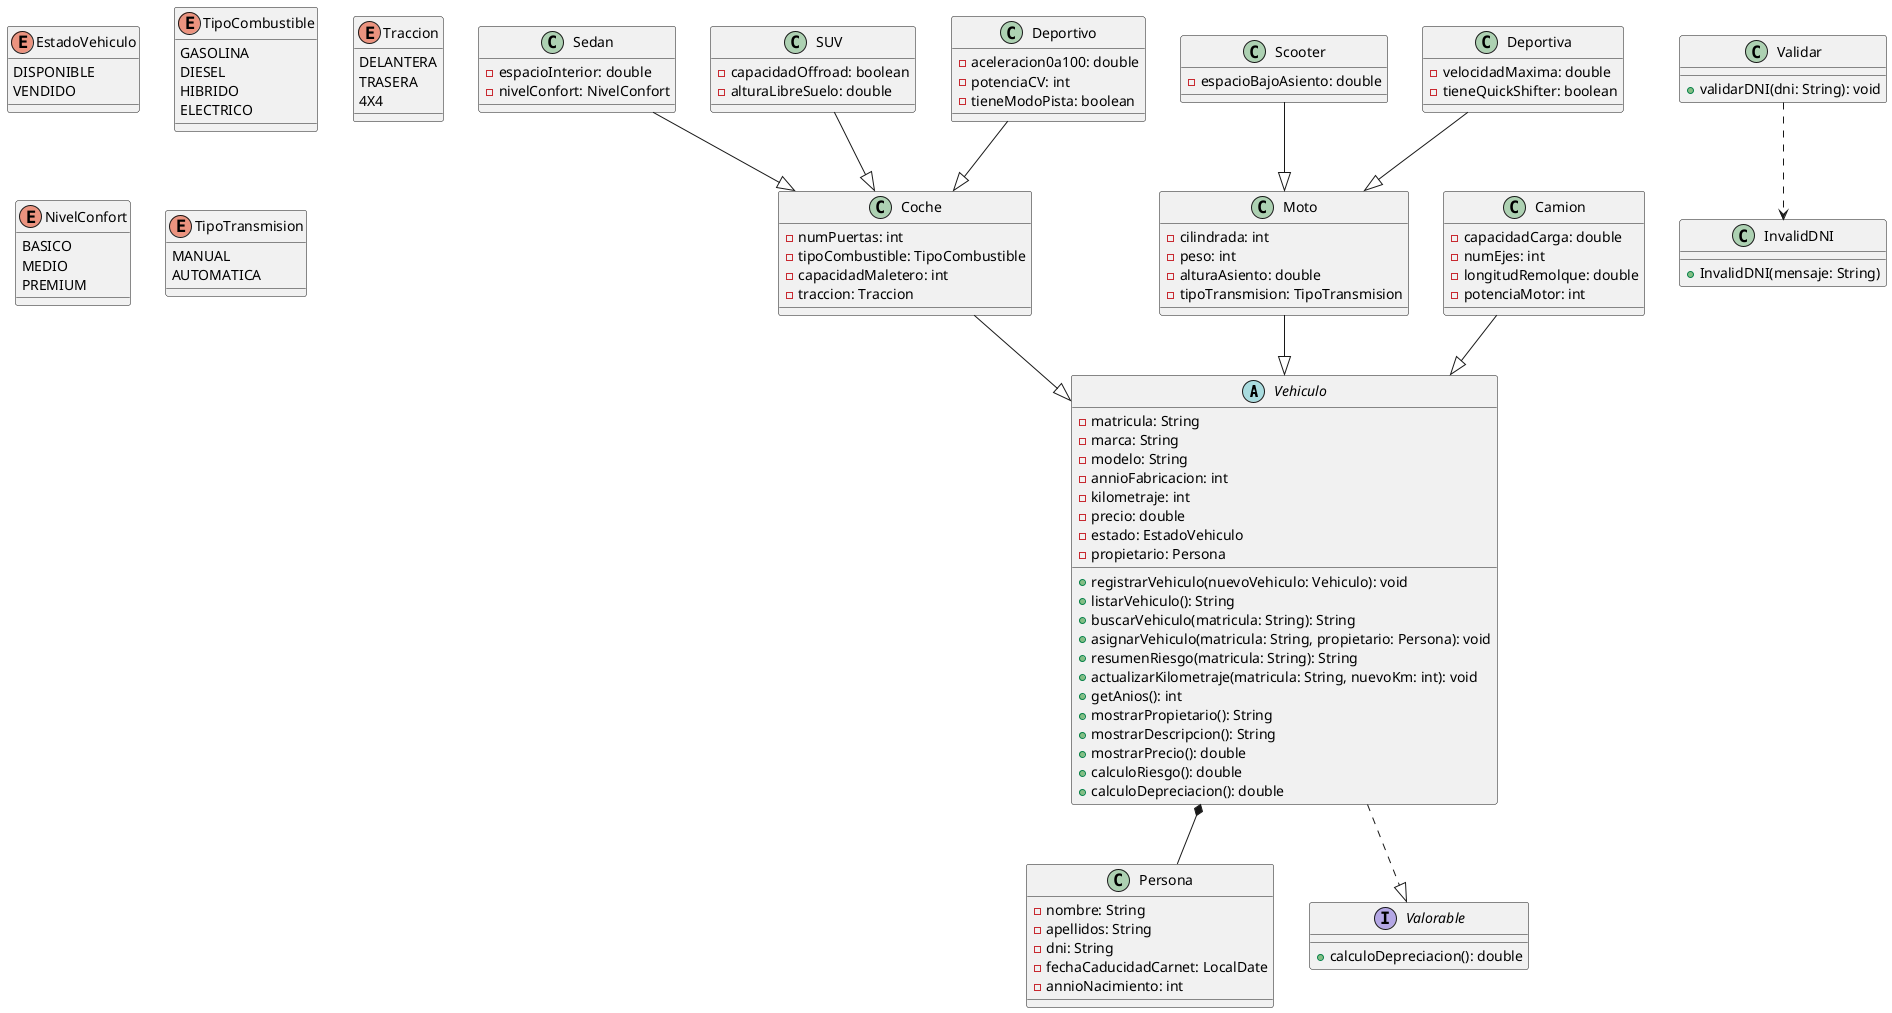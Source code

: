 @startuml
abstract class Vehiculo {
    - matricula: String
    - marca: String
    - modelo: String
    - annioFabricacion: int
    - kilometraje: int
    - precio: double
    - estado: EstadoVehiculo
    - propietario: Persona
    + registrarVehiculo(nuevoVehiculo: Vehiculo): void
    + listarVehiculo(): String
    + buscarVehiculo(matricula: String): String
    + asignarVehiculo(matricula: String, propietario: Persona): void
    + resumenRiesgo(matricula: String): String
    + actualizarKilometraje(matricula: String, nuevoKm: int): void
    + getAnios(): int
    + mostrarPropietario(): String
    + mostrarDescripcion(): String
    + mostrarPrecio(): double
    + calculoRiesgo(): double
    + calculoDepreciacion(): double
}
class Coche {
    - numPuertas: int
    - tipoCombustible: TipoCombustible
    - capacidadMaletero: int
    - traccion: Traccion
}
class Sedan {
    - espacioInterior: double
    - nivelConfort: NivelConfort
}
class SUV {
    - capacidadOffroad: boolean
    - alturaLibreSuelo: double
}
class Deportivo {
    - aceleracion0a100: double
    - potenciaCV: int
    - tieneModoPista: boolean
}
class Moto {
    - cilindrada: int
    - peso: int
    - alturaAsiento: double
    - tipoTransmision: TipoTransmision
}
class Scooter {
    - espacioBajoAsiento: double
}
class Deportiva {
    - velocidadMaxima: double
    - tieneQuickShifter: boolean
}
class Camion {
    - capacidadCarga: double
    - numEjes: int
    - longitudRemolque: double
    - potenciaMotor: int
}
class Validar {
    + validarDNI(dni: String): void
}
class InvalidDNI {
    + InvalidDNI(mensaje: String)
}
class Persona {
    - nombre: String
    - apellidos: String
    - dni: String
    - fechaCaducidadCarnet: LocalDate
    - annioNacimiento: int
}
interface Valorable {
    + calculoDepreciacion(): double
}

' ENUM

enum EstadoVehiculo {
    DISPONIBLE
    VENDIDO
}

enum TipoCombustible {
    GASOLINA
    DIESEL
    HIBRIDO
    ELECTRICO
}

enum Traccion {
    DELANTERA
    TRASERA
    4X4
}

enum NivelConfort {
    BASICO
    MEDIO
    PREMIUM
}

enum TipoTransmision {
    MANUAL
    AUTOMATICA
}

Coche --|> Vehiculo
Moto --|> Vehiculo
Camion --|> Vehiculo
Sedan --|> Coche
SUV --|> Coche
Deportivo --|> Coche
Scooter --|> Moto
Deportiva --|> Moto
Vehiculo ..|> Valorable
Vehiculo *-- Persona
Validar ..> InvalidDNI

@enduml